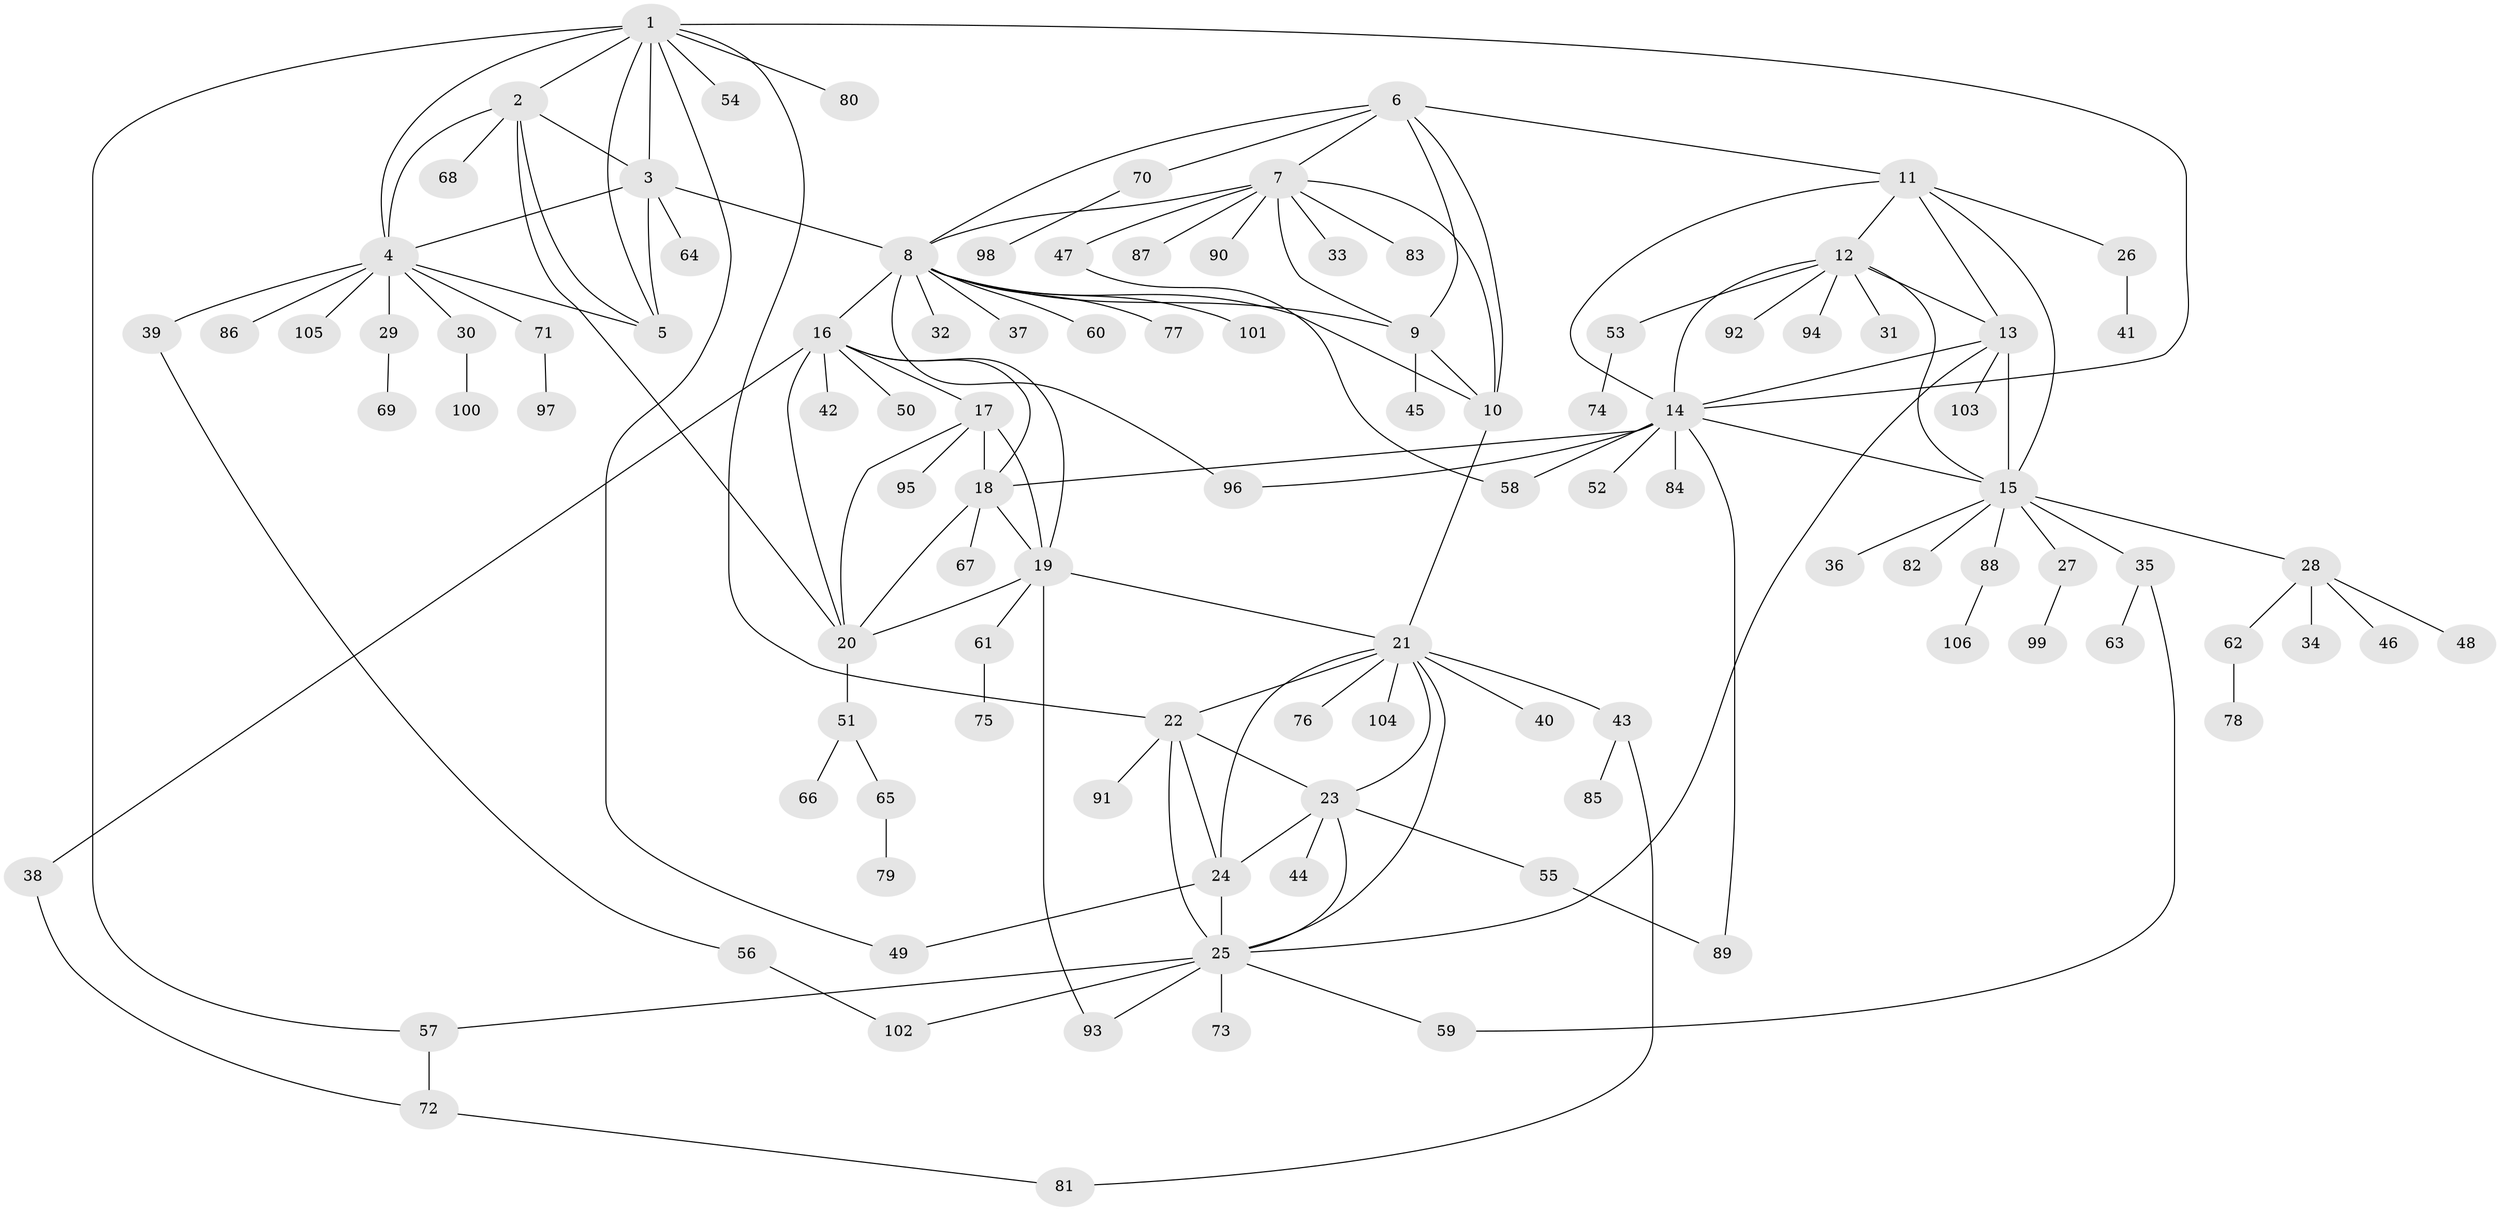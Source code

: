 // Generated by graph-tools (version 1.1) at 2025/54/03/09/25 04:54:18]
// undirected, 106 vertices, 151 edges
graph export_dot {
graph [start="1"]
  node [color=gray90,style=filled];
  1;
  2;
  3;
  4;
  5;
  6;
  7;
  8;
  9;
  10;
  11;
  12;
  13;
  14;
  15;
  16;
  17;
  18;
  19;
  20;
  21;
  22;
  23;
  24;
  25;
  26;
  27;
  28;
  29;
  30;
  31;
  32;
  33;
  34;
  35;
  36;
  37;
  38;
  39;
  40;
  41;
  42;
  43;
  44;
  45;
  46;
  47;
  48;
  49;
  50;
  51;
  52;
  53;
  54;
  55;
  56;
  57;
  58;
  59;
  60;
  61;
  62;
  63;
  64;
  65;
  66;
  67;
  68;
  69;
  70;
  71;
  72;
  73;
  74;
  75;
  76;
  77;
  78;
  79;
  80;
  81;
  82;
  83;
  84;
  85;
  86;
  87;
  88;
  89;
  90;
  91;
  92;
  93;
  94;
  95;
  96;
  97;
  98;
  99;
  100;
  101;
  102;
  103;
  104;
  105;
  106;
  1 -- 2;
  1 -- 3;
  1 -- 4;
  1 -- 5;
  1 -- 14;
  1 -- 22;
  1 -- 49;
  1 -- 54;
  1 -- 57;
  1 -- 80;
  2 -- 3;
  2 -- 4;
  2 -- 5;
  2 -- 20;
  2 -- 68;
  3 -- 4;
  3 -- 5;
  3 -- 8;
  3 -- 64;
  4 -- 5;
  4 -- 29;
  4 -- 30;
  4 -- 39;
  4 -- 71;
  4 -- 86;
  4 -- 105;
  6 -- 7;
  6 -- 8;
  6 -- 9;
  6 -- 10;
  6 -- 11;
  6 -- 70;
  7 -- 8;
  7 -- 9;
  7 -- 10;
  7 -- 33;
  7 -- 47;
  7 -- 83;
  7 -- 87;
  7 -- 90;
  8 -- 9;
  8 -- 10;
  8 -- 16;
  8 -- 32;
  8 -- 37;
  8 -- 60;
  8 -- 77;
  8 -- 96;
  8 -- 101;
  9 -- 10;
  9 -- 45;
  10 -- 21;
  11 -- 12;
  11 -- 13;
  11 -- 14;
  11 -- 15;
  11 -- 26;
  12 -- 13;
  12 -- 14;
  12 -- 15;
  12 -- 31;
  12 -- 53;
  12 -- 92;
  12 -- 94;
  13 -- 14;
  13 -- 15;
  13 -- 25;
  13 -- 103;
  14 -- 15;
  14 -- 18;
  14 -- 52;
  14 -- 58;
  14 -- 84;
  14 -- 89;
  14 -- 96;
  15 -- 27;
  15 -- 28;
  15 -- 35;
  15 -- 36;
  15 -- 82;
  15 -- 88;
  16 -- 17;
  16 -- 18;
  16 -- 19;
  16 -- 20;
  16 -- 38;
  16 -- 42;
  16 -- 50;
  17 -- 18;
  17 -- 19;
  17 -- 20;
  17 -- 95;
  18 -- 19;
  18 -- 20;
  18 -- 67;
  19 -- 20;
  19 -- 21;
  19 -- 61;
  19 -- 93;
  20 -- 51;
  21 -- 22;
  21 -- 23;
  21 -- 24;
  21 -- 25;
  21 -- 40;
  21 -- 43;
  21 -- 76;
  21 -- 104;
  22 -- 23;
  22 -- 24;
  22 -- 25;
  22 -- 91;
  23 -- 24;
  23 -- 25;
  23 -- 44;
  23 -- 55;
  24 -- 25;
  24 -- 49;
  25 -- 57;
  25 -- 59;
  25 -- 73;
  25 -- 93;
  25 -- 102;
  26 -- 41;
  27 -- 99;
  28 -- 34;
  28 -- 46;
  28 -- 48;
  28 -- 62;
  29 -- 69;
  30 -- 100;
  35 -- 59;
  35 -- 63;
  38 -- 72;
  39 -- 56;
  43 -- 81;
  43 -- 85;
  47 -- 58;
  51 -- 65;
  51 -- 66;
  53 -- 74;
  55 -- 89;
  56 -- 102;
  57 -- 72;
  61 -- 75;
  62 -- 78;
  65 -- 79;
  70 -- 98;
  71 -- 97;
  72 -- 81;
  88 -- 106;
}
